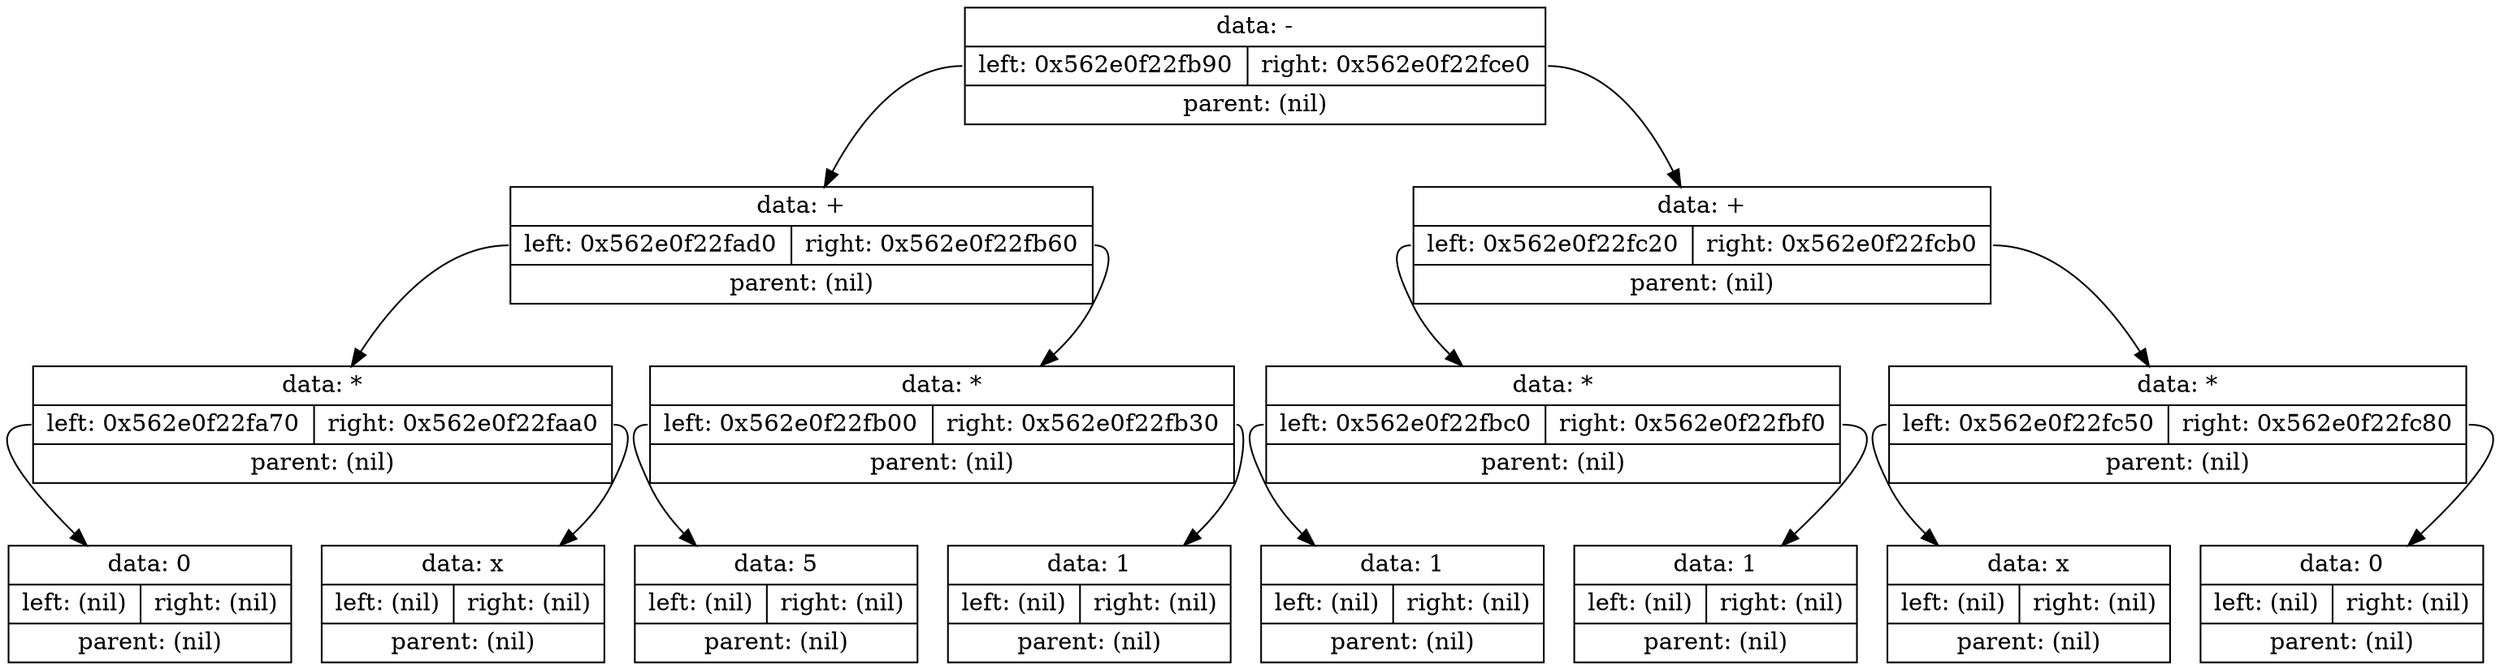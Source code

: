 digraph dump
{
	node0x562e0f22fd10 [shape = "record", label = "{<f1>data: -|{<f2>left: 0x562e0f22fb90|<f3>right: 0x562e0f22fce0}|<f4>parent: (nil)}"];
	node0x562e0f22fb90 [shape = "record", label = "{<f1>data: +|{<f2>left: 0x562e0f22fad0|<f3>right: 0x562e0f22fb60}|<f4>parent: (nil)}"];
	node0x562e0f22fad0 [shape = "record", label = "{<f1>data: *|{<f2>left: 0x562e0f22fa70|<f3>right: 0x562e0f22faa0}|<f4>parent: (nil)}"];
	node0x562e0f22fa70 [shape = "record", label = "{<f1>data: 0|{<f2>left: (nil)|<f3>right: (nil)}|<f4>parent: (nil)}"];
	node0x562e0f22fad0:f2 -> node0x562e0f22fa70
	node0x562e0f22faa0 [shape = "record", label = "{<f1>data: x|{<f2>left: (nil)|<f3>right: (nil)}|<f4>parent: (nil)}"];
	node0x562e0f22fad0:f3 -> node0x562e0f22faa0
	node0x562e0f22fb90:f2 -> node0x562e0f22fad0
	node0x562e0f22fb60 [shape = "record", label = "{<f1>data: *|{<f2>left: 0x562e0f22fb00|<f3>right: 0x562e0f22fb30}|<f4>parent: (nil)}"];
	node0x562e0f22fb00 [shape = "record", label = "{<f1>data: 5|{<f2>left: (nil)|<f3>right: (nil)}|<f4>parent: (nil)}"];
	node0x562e0f22fb60:f2 -> node0x562e0f22fb00
	node0x562e0f22fb30 [shape = "record", label = "{<f1>data: 1|{<f2>left: (nil)|<f3>right: (nil)}|<f4>parent: (nil)}"];
	node0x562e0f22fb60:f3 -> node0x562e0f22fb30
	node0x562e0f22fb90:f3 -> node0x562e0f22fb60
	node0x562e0f22fd10:f2 -> node0x562e0f22fb90
	node0x562e0f22fce0 [shape = "record", label = "{<f1>data: +|{<f2>left: 0x562e0f22fc20|<f3>right: 0x562e0f22fcb0}|<f4>parent: (nil)}"];
	node0x562e0f22fc20 [shape = "record", label = "{<f1>data: *|{<f2>left: 0x562e0f22fbc0|<f3>right: 0x562e0f22fbf0}|<f4>parent: (nil)}"];
	node0x562e0f22fbc0 [shape = "record", label = "{<f1>data: 1|{<f2>left: (nil)|<f3>right: (nil)}|<f4>parent: (nil)}"];
	node0x562e0f22fc20:f2 -> node0x562e0f22fbc0
	node0x562e0f22fbf0 [shape = "record", label = "{<f1>data: 1|{<f2>left: (nil)|<f3>right: (nil)}|<f4>parent: (nil)}"];
	node0x562e0f22fc20:f3 -> node0x562e0f22fbf0
	node0x562e0f22fce0:f2 -> node0x562e0f22fc20
	node0x562e0f22fcb0 [shape = "record", label = "{<f1>data: *|{<f2>left: 0x562e0f22fc50|<f3>right: 0x562e0f22fc80}|<f4>parent: (nil)}"];
	node0x562e0f22fc50 [shape = "record", label = "{<f1>data: x|{<f2>left: (nil)|<f3>right: (nil)}|<f4>parent: (nil)}"];
	node0x562e0f22fcb0:f2 -> node0x562e0f22fc50
	node0x562e0f22fc80 [shape = "record", label = "{<f1>data: 0|{<f2>left: (nil)|<f3>right: (nil)}|<f4>parent: (nil)}"];
	node0x562e0f22fcb0:f3 -> node0x562e0f22fc80
	node0x562e0f22fce0:f3 -> node0x562e0f22fcb0
	node0x562e0f22fd10:f3 -> node0x562e0f22fce0

}
